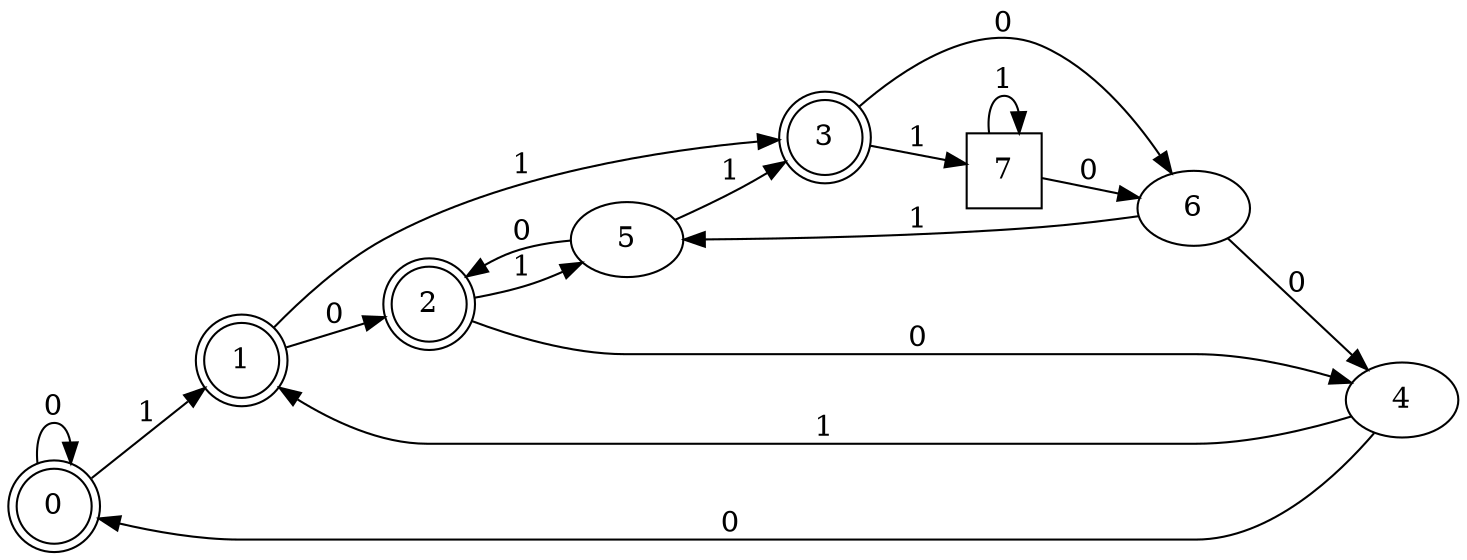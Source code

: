 digraph G {
	rankdir=LR;
	0->0[ label=0 ];
	0->1[ label=1 ];
	1->2[ label=0 ];
	1->3[ label=1 ];
	2->4[ label=0 ];
	2->5[ label=1 ];
	3->6[ label=0 ];
	3->7[ label=1 ];
	7->7[ label=1 ];
	7->6[ label=0 ];
	6->5[ label=1 ];
	6->4[ label=0 ];
	4->0[ label=0 ];
	4->1[ label=1 ];
	5->2[ label=0 ];
	5->3[ label=1 ];
	0 [ shape=doublecircle ];
	1 [ shape=doublecircle ];
	2 [ shape=doublecircle ];
	3 [ shape=doublecircle ];
	4;
	5;
	6;
	7 [ shape=square ];

}

